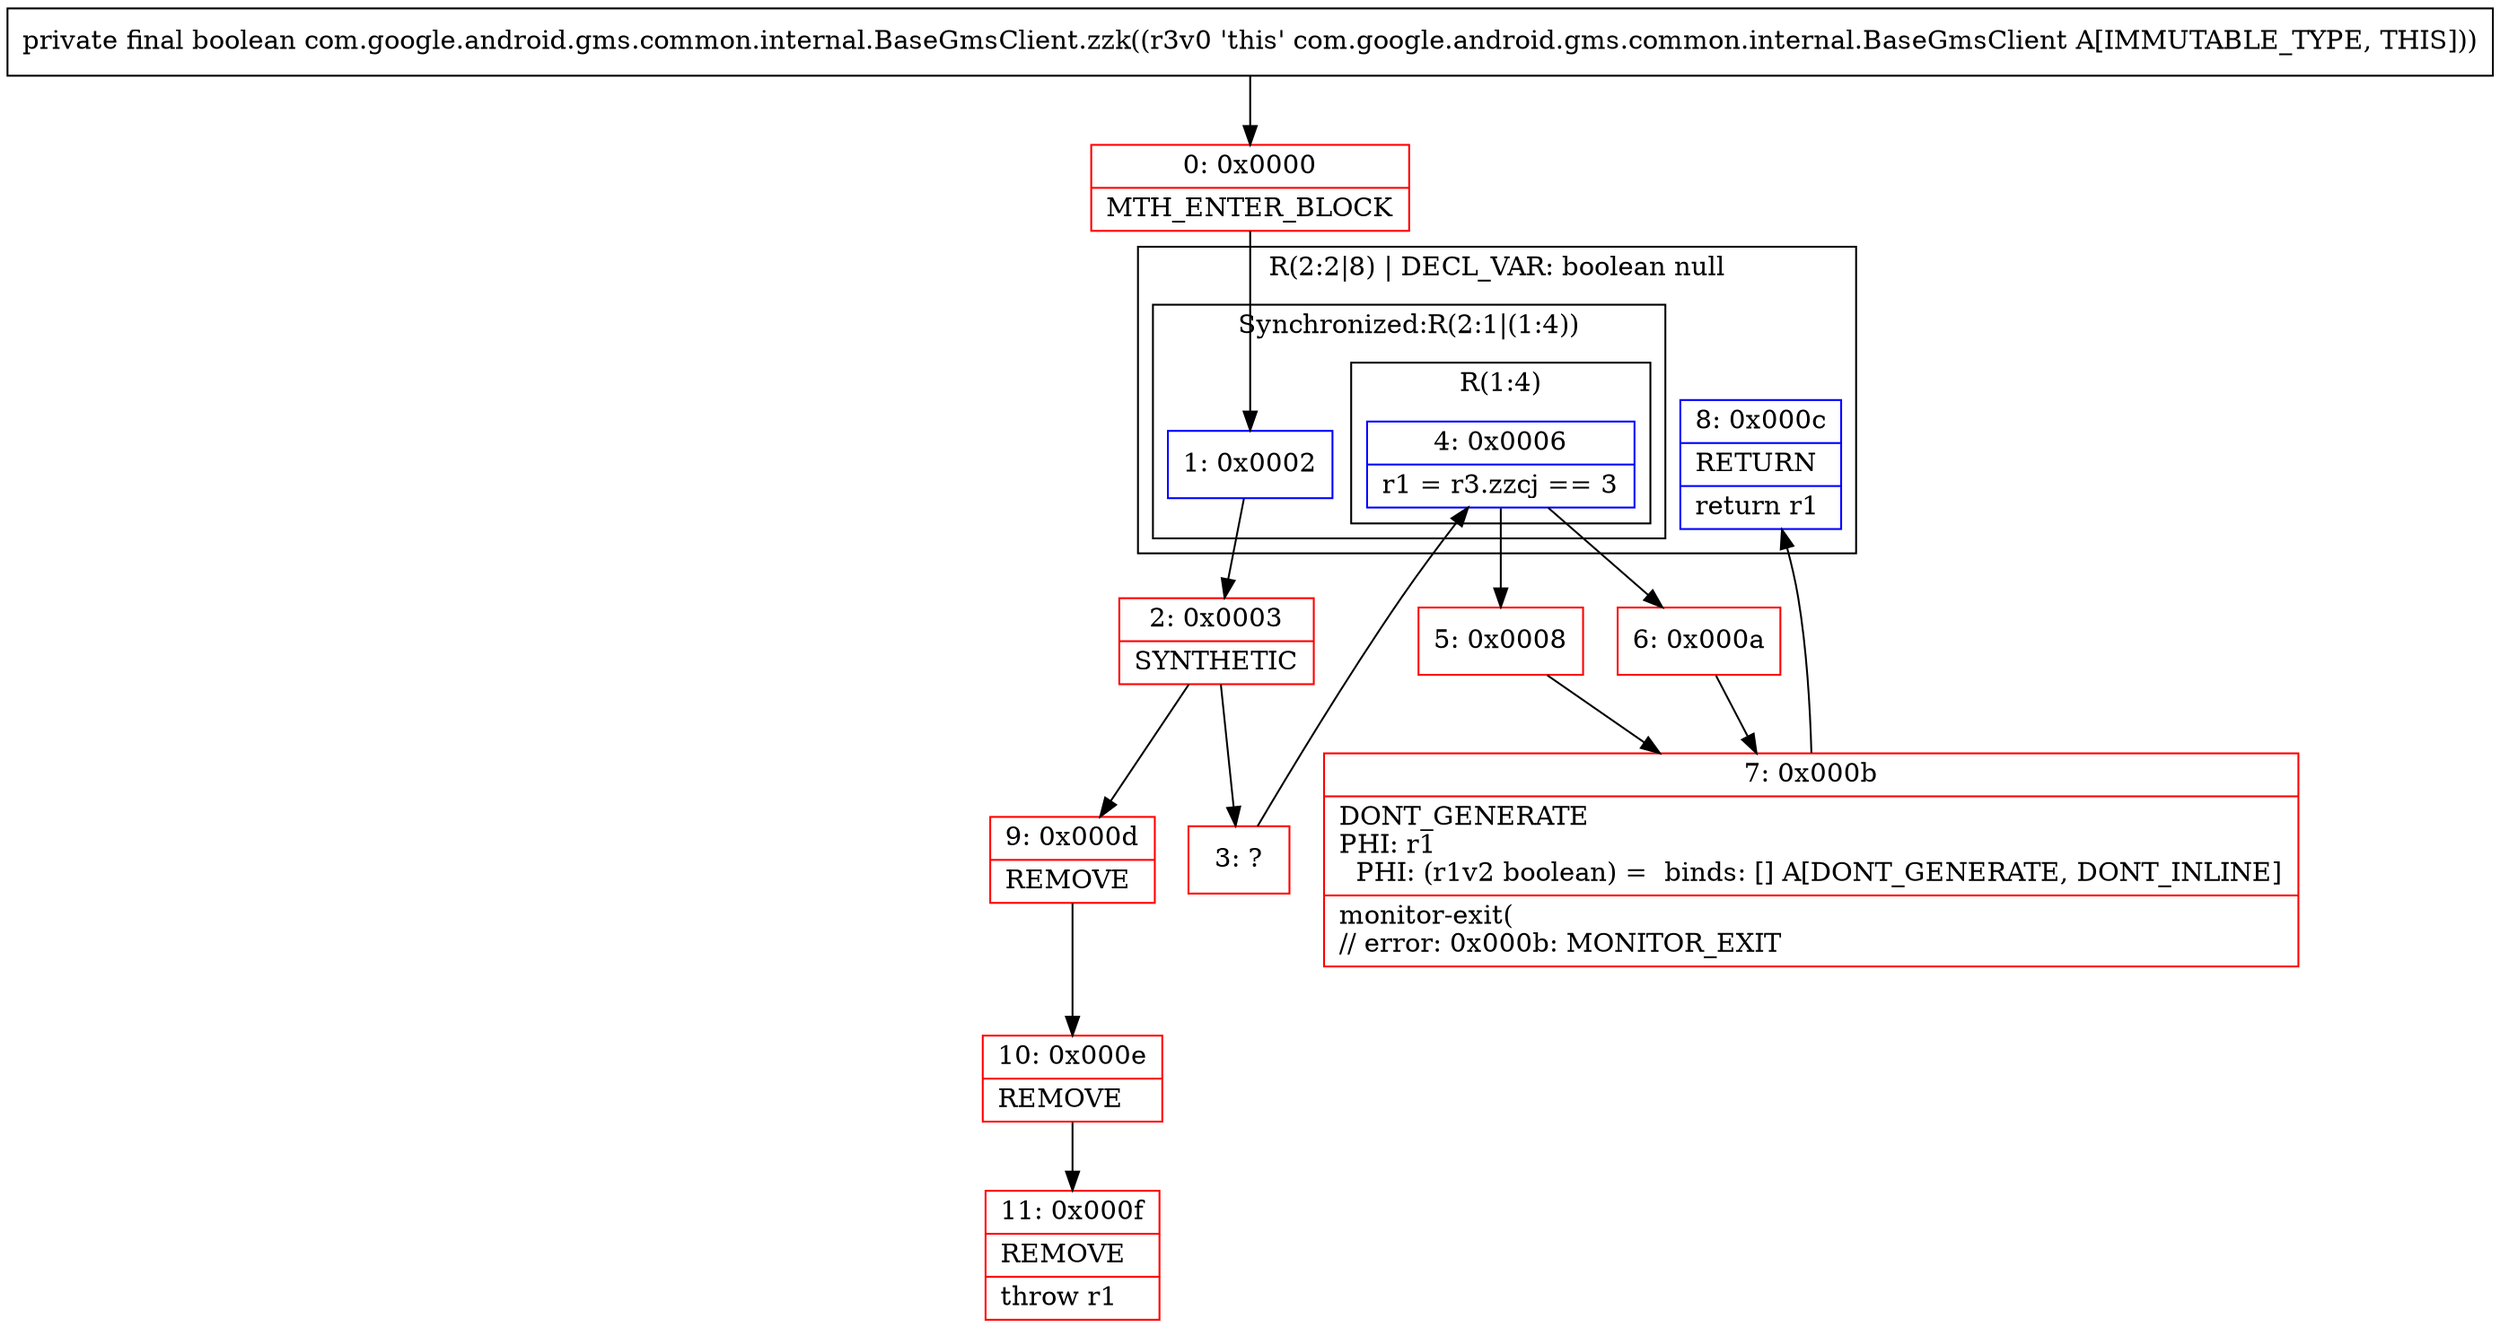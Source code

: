 digraph "CFG forcom.google.android.gms.common.internal.BaseGmsClient.zzk()Z" {
subgraph cluster_Region_1728273385 {
label = "R(2:2|8) | DECL_VAR: boolean null\l";
node [shape=record,color=blue];
subgraph cluster_SynchronizedRegion_571211789 {
label = "Synchronized:R(2:1|(1:4))";
node [shape=record,color=blue];
Node_1 [shape=record,label="{1\:\ 0x0002}"];
subgraph cluster_Region_1351508795 {
label = "R(1:4)";
node [shape=record,color=blue];
Node_4 [shape=record,label="{4\:\ 0x0006|r1 = r3.zzcj == 3\l}"];
}
}
Node_8 [shape=record,label="{8\:\ 0x000c|RETURN\l|return r1\l}"];
}
Node_0 [shape=record,color=red,label="{0\:\ 0x0000|MTH_ENTER_BLOCK\l}"];
Node_2 [shape=record,color=red,label="{2\:\ 0x0003|SYNTHETIC\l}"];
Node_3 [shape=record,color=red,label="{3\:\ ?}"];
Node_5 [shape=record,color=red,label="{5\:\ 0x0008}"];
Node_6 [shape=record,color=red,label="{6\:\ 0x000a}"];
Node_7 [shape=record,color=red,label="{7\:\ 0x000b|DONT_GENERATE\lPHI: r1 \l  PHI: (r1v2 boolean) =  binds: [] A[DONT_GENERATE, DONT_INLINE]\l|monitor\-exit(\l\/\/ error: 0x000b: MONITOR_EXIT  \l}"];
Node_9 [shape=record,color=red,label="{9\:\ 0x000d|REMOVE\l}"];
Node_10 [shape=record,color=red,label="{10\:\ 0x000e|REMOVE\l}"];
Node_11 [shape=record,color=red,label="{11\:\ 0x000f|REMOVE\l|throw r1\l}"];
MethodNode[shape=record,label="{private final boolean com.google.android.gms.common.internal.BaseGmsClient.zzk((r3v0 'this' com.google.android.gms.common.internal.BaseGmsClient A[IMMUTABLE_TYPE, THIS])) }"];
MethodNode -> Node_0;
Node_1 -> Node_2;
Node_4 -> Node_5;
Node_4 -> Node_6;
Node_0 -> Node_1;
Node_2 -> Node_3;
Node_2 -> Node_9;
Node_3 -> Node_4;
Node_5 -> Node_7;
Node_6 -> Node_7;
Node_7 -> Node_8;
Node_9 -> Node_10;
Node_10 -> Node_11;
}

